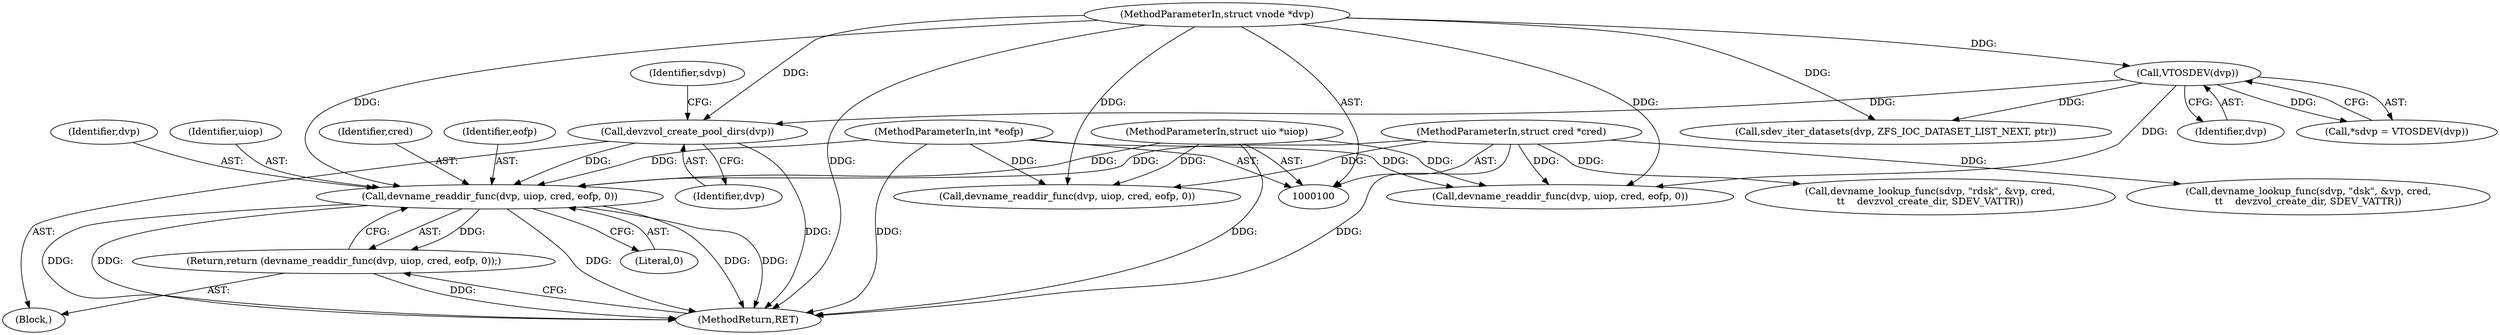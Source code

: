digraph "0_illumos-gate_d65686849024838243515b5c40ae2c479460b4b5@API" {
"1000219" [label="(Call,devname_readdir_func(dvp, uiop, cred, eofp, 0))"];
"1000210" [label="(Call,devzvol_create_pool_dirs(dvp))"];
"1000111" [label="(Call,VTOSDEV(dvp))"];
"1000101" [label="(MethodParameterIn,struct vnode *dvp)"];
"1000102" [label="(MethodParameterIn,struct uio *uiop)"];
"1000103" [label="(MethodParameterIn,struct cred *cred)"];
"1000104" [label="(MethodParameterIn,int *eofp)"];
"1000218" [label="(Return,return (devname_readdir_func(dvp, uiop, cred, eofp, 0));)"];
"1000153" [label="(Call,devname_lookup_func(sdvp, \"rdsk\", &vp, cred,\n\t\t    devzvol_create_dir, SDEV_VATTR))"];
"1000210" [label="(Call,devzvol_create_pool_dirs(dvp))"];
"1000239" [label="(Call,sdev_iter_datasets(dvp, ZFS_IOC_DATASET_LIST_NEXT, ptr))"];
"1000103" [label="(MethodParameterIn,struct cred *cred)"];
"1000104" [label="(MethodParameterIn,int *eofp)"];
"1000222" [label="(Identifier,cred)"];
"1000111" [label="(Call,VTOSDEV(dvp))"];
"1000218" [label="(Return,return (devname_readdir_func(dvp, uiop, cred, eofp, 0));)"];
"1000215" [label="(Identifier,sdvp)"];
"1000256" [label="(MethodReturn,RET)"];
"1000223" [label="(Identifier,eofp)"];
"1000101" [label="(MethodParameterIn,struct vnode *dvp)"];
"1000204" [label="(Block,)"];
"1000170" [label="(Call,devname_readdir_func(dvp, uiop, cred, eofp, 0))"];
"1000224" [label="(Literal,0)"];
"1000112" [label="(Identifier,dvp)"];
"1000219" [label="(Call,devname_readdir_func(dvp, uiop, cred, eofp, 0))"];
"1000220" [label="(Identifier,dvp)"];
"1000211" [label="(Identifier,dvp)"];
"1000221" [label="(Identifier,uiop)"];
"1000102" [label="(MethodParameterIn,struct uio *uiop)"];
"1000141" [label="(Call,devname_lookup_func(sdvp, \"dsk\", &vp, cred,\n\t\t    devzvol_create_dir, SDEV_VATTR))"];
"1000250" [label="(Call,devname_readdir_func(dvp, uiop, cred, eofp, 0))"];
"1000109" [label="(Call,*sdvp = VTOSDEV(dvp))"];
"1000219" -> "1000218"  [label="AST: "];
"1000219" -> "1000224"  [label="CFG: "];
"1000220" -> "1000219"  [label="AST: "];
"1000221" -> "1000219"  [label="AST: "];
"1000222" -> "1000219"  [label="AST: "];
"1000223" -> "1000219"  [label="AST: "];
"1000224" -> "1000219"  [label="AST: "];
"1000218" -> "1000219"  [label="CFG: "];
"1000219" -> "1000256"  [label="DDG: "];
"1000219" -> "1000256"  [label="DDG: "];
"1000219" -> "1000256"  [label="DDG: "];
"1000219" -> "1000256"  [label="DDG: "];
"1000219" -> "1000256"  [label="DDG: "];
"1000219" -> "1000218"  [label="DDG: "];
"1000210" -> "1000219"  [label="DDG: "];
"1000101" -> "1000219"  [label="DDG: "];
"1000102" -> "1000219"  [label="DDG: "];
"1000103" -> "1000219"  [label="DDG: "];
"1000104" -> "1000219"  [label="DDG: "];
"1000210" -> "1000204"  [label="AST: "];
"1000210" -> "1000211"  [label="CFG: "];
"1000211" -> "1000210"  [label="AST: "];
"1000215" -> "1000210"  [label="CFG: "];
"1000210" -> "1000256"  [label="DDG: "];
"1000111" -> "1000210"  [label="DDG: "];
"1000101" -> "1000210"  [label="DDG: "];
"1000111" -> "1000109"  [label="AST: "];
"1000111" -> "1000112"  [label="CFG: "];
"1000112" -> "1000111"  [label="AST: "];
"1000109" -> "1000111"  [label="CFG: "];
"1000111" -> "1000109"  [label="DDG: "];
"1000101" -> "1000111"  [label="DDG: "];
"1000111" -> "1000170"  [label="DDG: "];
"1000111" -> "1000239"  [label="DDG: "];
"1000101" -> "1000100"  [label="AST: "];
"1000101" -> "1000256"  [label="DDG: "];
"1000101" -> "1000170"  [label="DDG: "];
"1000101" -> "1000239"  [label="DDG: "];
"1000101" -> "1000250"  [label="DDG: "];
"1000102" -> "1000100"  [label="AST: "];
"1000102" -> "1000256"  [label="DDG: "];
"1000102" -> "1000170"  [label="DDG: "];
"1000102" -> "1000250"  [label="DDG: "];
"1000103" -> "1000100"  [label="AST: "];
"1000103" -> "1000256"  [label="DDG: "];
"1000103" -> "1000141"  [label="DDG: "];
"1000103" -> "1000153"  [label="DDG: "];
"1000103" -> "1000170"  [label="DDG: "];
"1000103" -> "1000250"  [label="DDG: "];
"1000104" -> "1000100"  [label="AST: "];
"1000104" -> "1000256"  [label="DDG: "];
"1000104" -> "1000170"  [label="DDG: "];
"1000104" -> "1000250"  [label="DDG: "];
"1000218" -> "1000204"  [label="AST: "];
"1000256" -> "1000218"  [label="CFG: "];
"1000218" -> "1000256"  [label="DDG: "];
}
